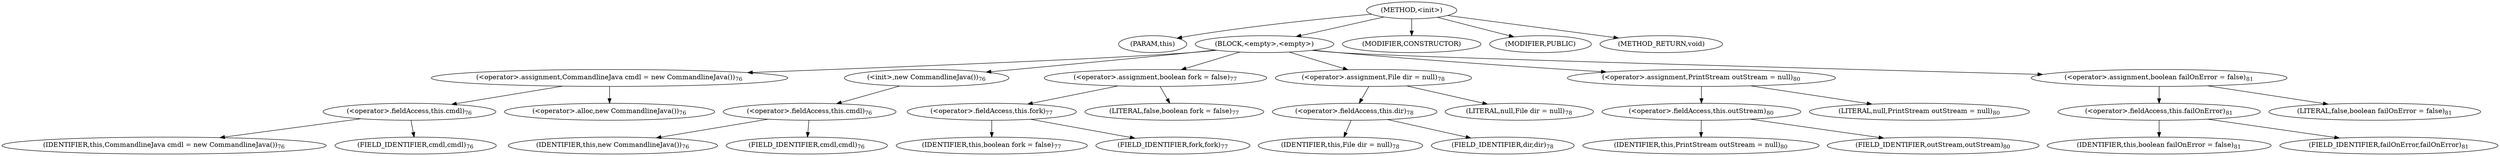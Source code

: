 digraph "&lt;init&gt;" {  
"825" [label = <(METHOD,&lt;init&gt;)> ]
"826" [label = <(PARAM,this)> ]
"827" [label = <(BLOCK,&lt;empty&gt;,&lt;empty&gt;)> ]
"828" [label = <(&lt;operator&gt;.assignment,CommandlineJava cmdl = new CommandlineJava())<SUB>76</SUB>> ]
"829" [label = <(&lt;operator&gt;.fieldAccess,this.cmdl)<SUB>76</SUB>> ]
"830" [label = <(IDENTIFIER,this,CommandlineJava cmdl = new CommandlineJava())<SUB>76</SUB>> ]
"831" [label = <(FIELD_IDENTIFIER,cmdl,cmdl)<SUB>76</SUB>> ]
"832" [label = <(&lt;operator&gt;.alloc,new CommandlineJava())<SUB>76</SUB>> ]
"833" [label = <(&lt;init&gt;,new CommandlineJava())<SUB>76</SUB>> ]
"834" [label = <(&lt;operator&gt;.fieldAccess,this.cmdl)<SUB>76</SUB>> ]
"835" [label = <(IDENTIFIER,this,new CommandlineJava())<SUB>76</SUB>> ]
"836" [label = <(FIELD_IDENTIFIER,cmdl,cmdl)<SUB>76</SUB>> ]
"837" [label = <(&lt;operator&gt;.assignment,boolean fork = false)<SUB>77</SUB>> ]
"838" [label = <(&lt;operator&gt;.fieldAccess,this.fork)<SUB>77</SUB>> ]
"839" [label = <(IDENTIFIER,this,boolean fork = false)<SUB>77</SUB>> ]
"840" [label = <(FIELD_IDENTIFIER,fork,fork)<SUB>77</SUB>> ]
"841" [label = <(LITERAL,false,boolean fork = false)<SUB>77</SUB>> ]
"842" [label = <(&lt;operator&gt;.assignment,File dir = null)<SUB>78</SUB>> ]
"843" [label = <(&lt;operator&gt;.fieldAccess,this.dir)<SUB>78</SUB>> ]
"844" [label = <(IDENTIFIER,this,File dir = null)<SUB>78</SUB>> ]
"845" [label = <(FIELD_IDENTIFIER,dir,dir)<SUB>78</SUB>> ]
"846" [label = <(LITERAL,null,File dir = null)<SUB>78</SUB>> ]
"847" [label = <(&lt;operator&gt;.assignment,PrintStream outStream = null)<SUB>80</SUB>> ]
"848" [label = <(&lt;operator&gt;.fieldAccess,this.outStream)<SUB>80</SUB>> ]
"849" [label = <(IDENTIFIER,this,PrintStream outStream = null)<SUB>80</SUB>> ]
"850" [label = <(FIELD_IDENTIFIER,outStream,outStream)<SUB>80</SUB>> ]
"851" [label = <(LITERAL,null,PrintStream outStream = null)<SUB>80</SUB>> ]
"852" [label = <(&lt;operator&gt;.assignment,boolean failOnError = false)<SUB>81</SUB>> ]
"853" [label = <(&lt;operator&gt;.fieldAccess,this.failOnError)<SUB>81</SUB>> ]
"854" [label = <(IDENTIFIER,this,boolean failOnError = false)<SUB>81</SUB>> ]
"855" [label = <(FIELD_IDENTIFIER,failOnError,failOnError)<SUB>81</SUB>> ]
"856" [label = <(LITERAL,false,boolean failOnError = false)<SUB>81</SUB>> ]
"857" [label = <(MODIFIER,CONSTRUCTOR)> ]
"858" [label = <(MODIFIER,PUBLIC)> ]
"859" [label = <(METHOD_RETURN,void)> ]
  "825" -> "826" 
  "825" -> "827" 
  "825" -> "857" 
  "825" -> "858" 
  "825" -> "859" 
  "827" -> "828" 
  "827" -> "833" 
  "827" -> "837" 
  "827" -> "842" 
  "827" -> "847" 
  "827" -> "852" 
  "828" -> "829" 
  "828" -> "832" 
  "829" -> "830" 
  "829" -> "831" 
  "833" -> "834" 
  "834" -> "835" 
  "834" -> "836" 
  "837" -> "838" 
  "837" -> "841" 
  "838" -> "839" 
  "838" -> "840" 
  "842" -> "843" 
  "842" -> "846" 
  "843" -> "844" 
  "843" -> "845" 
  "847" -> "848" 
  "847" -> "851" 
  "848" -> "849" 
  "848" -> "850" 
  "852" -> "853" 
  "852" -> "856" 
  "853" -> "854" 
  "853" -> "855" 
}
